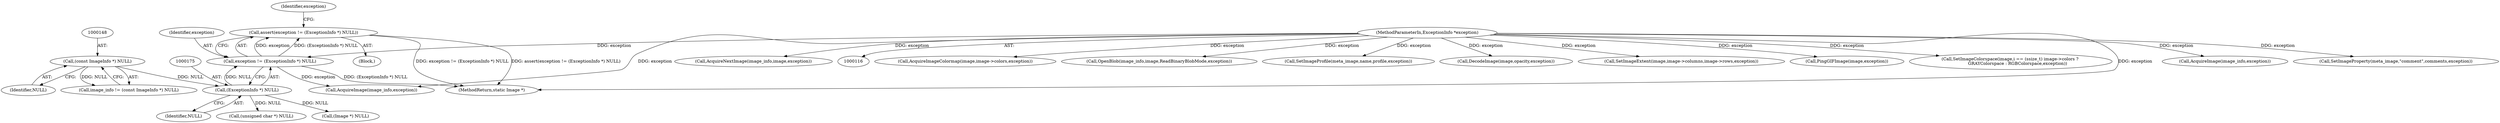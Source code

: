 digraph "0_ImageMagick_9fd10cf630832b36a588c1545d8736539b2f1fb5@API" {
"1000171" [label="(Call,assert(exception != (ExceptionInfo *) NULL))"];
"1000172" [label="(Call,exception != (ExceptionInfo *) NULL)"];
"1000118" [label="(MethodParameterIn,ExceptionInfo *exception)"];
"1000174" [label="(Call,(ExceptionInfo *) NULL)"];
"1000147" [label="(Call,(const ImageInfo *) NULL)"];
"1001141" [label="(Call,AcquireImageColormap(image,image->colors,exception))"];
"1000172" [label="(Call,exception != (ExceptionInfo *) NULL)"];
"1000190" [label="(Call,OpenBlob(image_info,image,ReadBinaryBlobMode,exception))"];
"1000147" [label="(Call,(const ImageInfo *) NULL)"];
"1000851" [label="(Call,SetImageProfile(meta_image,name,profile,exception))"];
"1000145" [label="(Call,image_info != (const ImageInfo *) NULL)"];
"1000171" [label="(Call,assert(exception != (ExceptionInfo *) NULL))"];
"1001538" [label="(Call,DecodeImage(image,opacity,exception))"];
"1001508" [label="(Call,SetImageExtent(image,image->columns,image->rows,exception))"];
"1000119" [label="(Block,)"];
"1000174" [label="(Call,(ExceptionInfo *) NULL)"];
"1001532" [label="(Call,PingGIFImage(image,exception))"];
"1001466" [label="(Call,SetImageColorspace(image,i == (ssize_t) image->colors ? \n          GRAYColorspace : RGBColorspace,exception))"];
"1000118" [label="(MethodParameterIn,ExceptionInfo *exception)"];
"1000176" [label="(Identifier,NULL)"];
"1000149" [label="(Identifier,NULL)"];
"1000173" [label="(Identifier,exception)"];
"1000185" [label="(Call,AcquireImage(image_info,exception))"];
"1001657" [label="(MethodReturn,static Image *)"];
"1000379" [label="(Call,AcquireImage(image_info,exception))"];
"1000301" [label="(Call,(unsigned char *) NULL)"];
"1000205" [label="(Call,(Image *) NULL)"];
"1000180" [label="(Identifier,exception)"];
"1000531" [label="(Call,SetImageProperty(meta_image,\"comment\",comments,exception))"];
"1000889" [label="(Call,AcquireNextImage(image_info,image,exception))"];
"1000171" -> "1000119"  [label="AST: "];
"1000171" -> "1000172"  [label="CFG: "];
"1000172" -> "1000171"  [label="AST: "];
"1000180" -> "1000171"  [label="CFG: "];
"1000171" -> "1001657"  [label="DDG: exception != (ExceptionInfo *) NULL"];
"1000171" -> "1001657"  [label="DDG: assert(exception != (ExceptionInfo *) NULL)"];
"1000172" -> "1000171"  [label="DDG: exception"];
"1000172" -> "1000171"  [label="DDG: (ExceptionInfo *) NULL"];
"1000172" -> "1000174"  [label="CFG: "];
"1000173" -> "1000172"  [label="AST: "];
"1000174" -> "1000172"  [label="AST: "];
"1000172" -> "1001657"  [label="DDG: (ExceptionInfo *) NULL"];
"1000118" -> "1000172"  [label="DDG: exception"];
"1000174" -> "1000172"  [label="DDG: NULL"];
"1000172" -> "1000185"  [label="DDG: exception"];
"1000118" -> "1000116"  [label="AST: "];
"1000118" -> "1001657"  [label="DDG: exception"];
"1000118" -> "1000185"  [label="DDG: exception"];
"1000118" -> "1000190"  [label="DDG: exception"];
"1000118" -> "1000379"  [label="DDG: exception"];
"1000118" -> "1000531"  [label="DDG: exception"];
"1000118" -> "1000851"  [label="DDG: exception"];
"1000118" -> "1000889"  [label="DDG: exception"];
"1000118" -> "1001141"  [label="DDG: exception"];
"1000118" -> "1001466"  [label="DDG: exception"];
"1000118" -> "1001508"  [label="DDG: exception"];
"1000118" -> "1001532"  [label="DDG: exception"];
"1000118" -> "1001538"  [label="DDG: exception"];
"1000174" -> "1000176"  [label="CFG: "];
"1000175" -> "1000174"  [label="AST: "];
"1000176" -> "1000174"  [label="AST: "];
"1000147" -> "1000174"  [label="DDG: NULL"];
"1000174" -> "1000205"  [label="DDG: NULL"];
"1000174" -> "1000301"  [label="DDG: NULL"];
"1000147" -> "1000145"  [label="AST: "];
"1000147" -> "1000149"  [label="CFG: "];
"1000148" -> "1000147"  [label="AST: "];
"1000149" -> "1000147"  [label="AST: "];
"1000145" -> "1000147"  [label="CFG: "];
"1000147" -> "1000145"  [label="DDG: NULL"];
}
